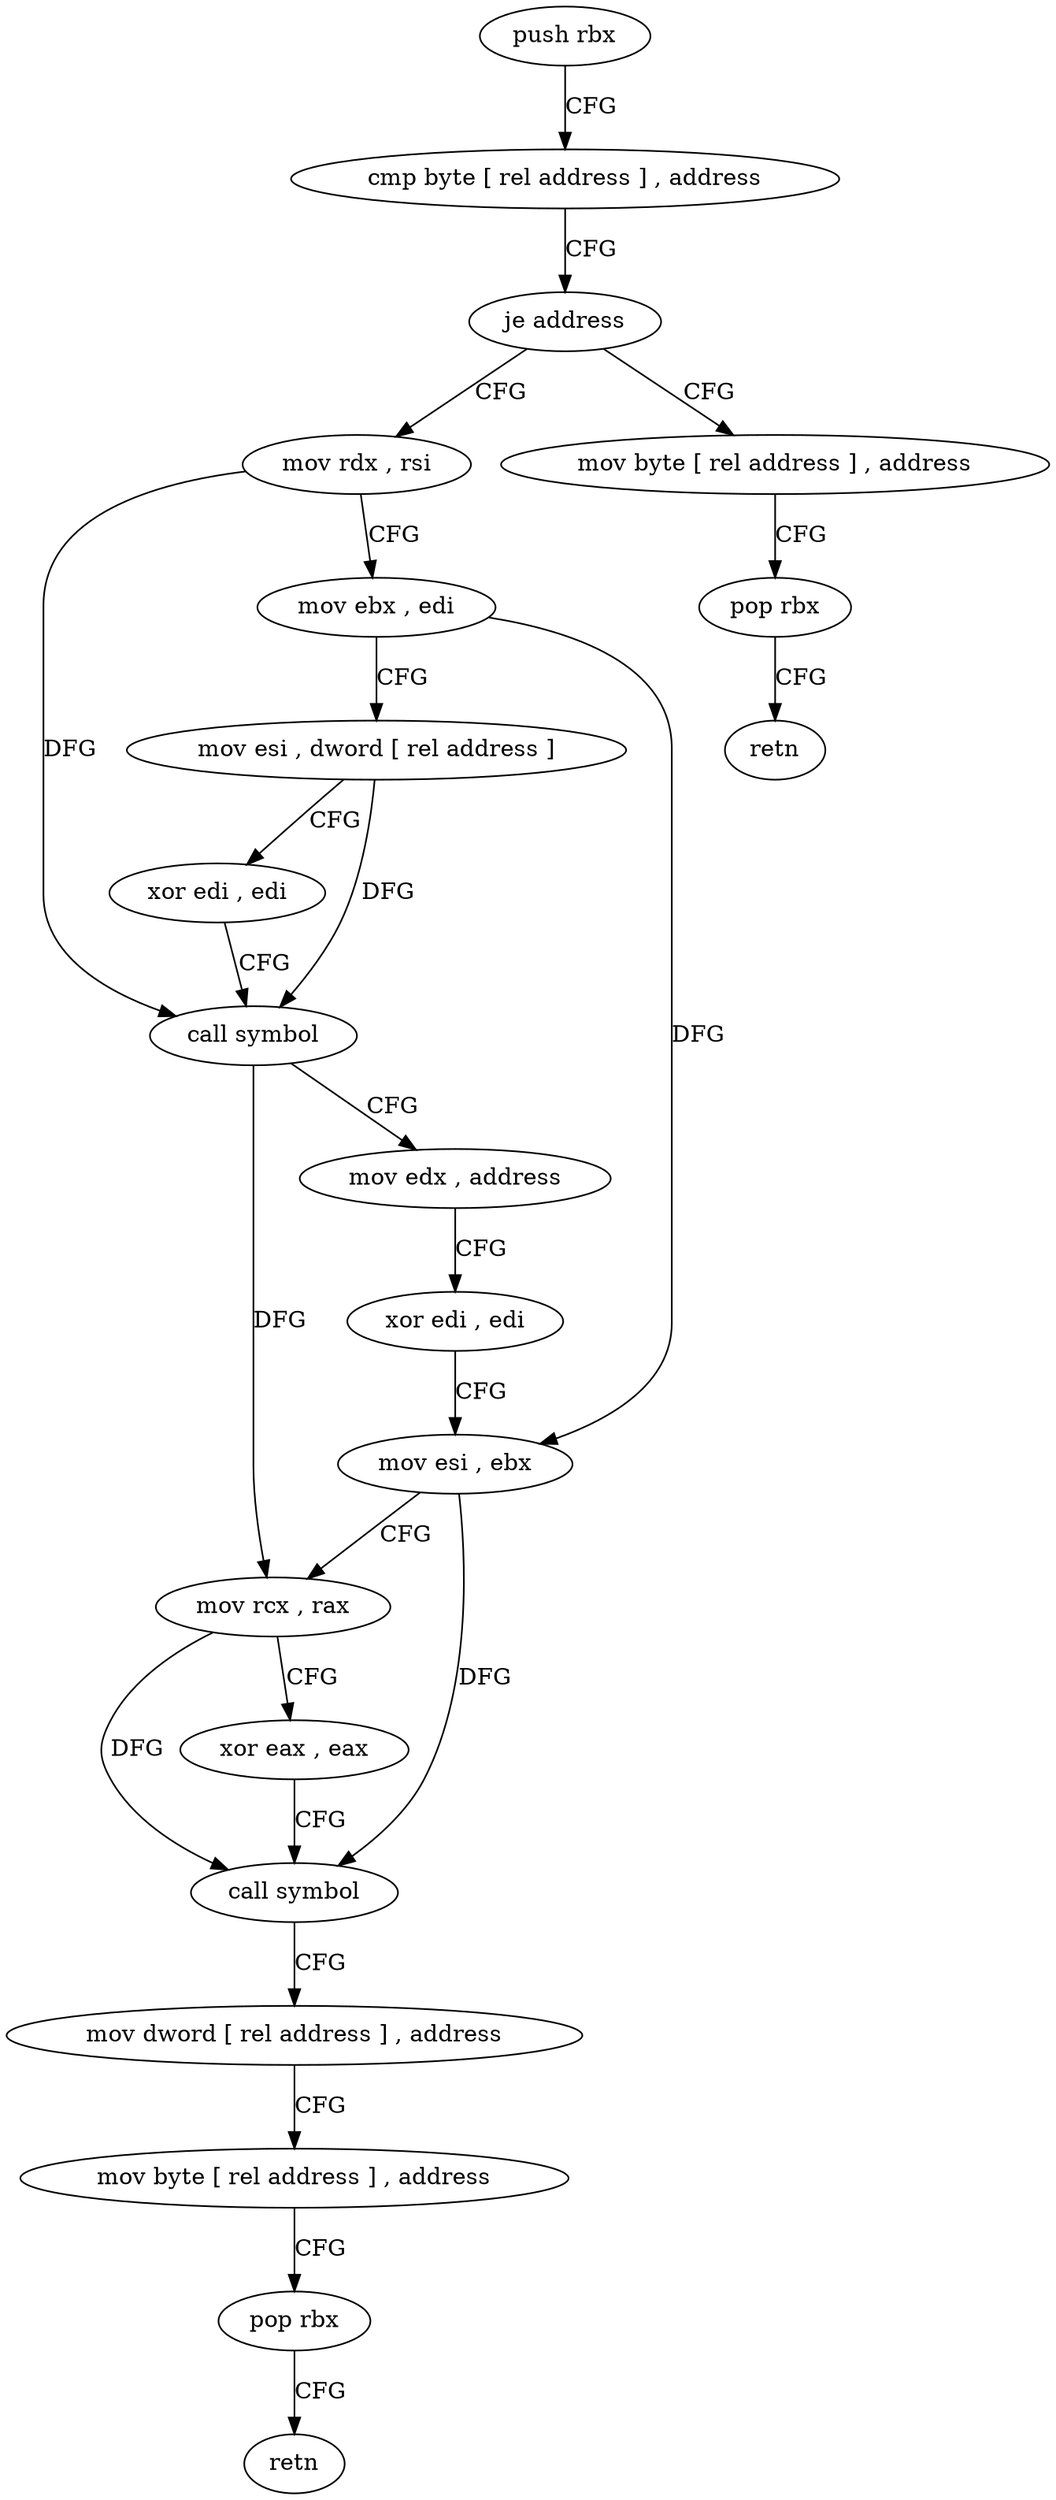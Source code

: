 digraph "func" {
"4229280" [label = "push rbx" ]
"4229281" [label = "cmp byte [ rel address ] , address" ]
"4229288" [label = "je address" ]
"4229299" [label = "mov rdx , rsi" ]
"4229290" [label = "mov byte [ rel address ] , address" ]
"4229302" [label = "mov ebx , edi" ]
"4229304" [label = "mov esi , dword [ rel address ]" ]
"4229310" [label = "xor edi , edi" ]
"4229312" [label = "call symbol" ]
"4229317" [label = "mov edx , address" ]
"4229322" [label = "xor edi , edi" ]
"4229324" [label = "mov esi , ebx" ]
"4229326" [label = "mov rcx , rax" ]
"4229329" [label = "xor eax , eax" ]
"4229331" [label = "call symbol" ]
"4229336" [label = "mov dword [ rel address ] , address" ]
"4229346" [label = "mov byte [ rel address ] , address" ]
"4229353" [label = "pop rbx" ]
"4229354" [label = "retn" ]
"4229297" [label = "pop rbx" ]
"4229298" [label = "retn" ]
"4229280" -> "4229281" [ label = "CFG" ]
"4229281" -> "4229288" [ label = "CFG" ]
"4229288" -> "4229299" [ label = "CFG" ]
"4229288" -> "4229290" [ label = "CFG" ]
"4229299" -> "4229302" [ label = "CFG" ]
"4229299" -> "4229312" [ label = "DFG" ]
"4229290" -> "4229297" [ label = "CFG" ]
"4229302" -> "4229304" [ label = "CFG" ]
"4229302" -> "4229324" [ label = "DFG" ]
"4229304" -> "4229310" [ label = "CFG" ]
"4229304" -> "4229312" [ label = "DFG" ]
"4229310" -> "4229312" [ label = "CFG" ]
"4229312" -> "4229317" [ label = "CFG" ]
"4229312" -> "4229326" [ label = "DFG" ]
"4229317" -> "4229322" [ label = "CFG" ]
"4229322" -> "4229324" [ label = "CFG" ]
"4229324" -> "4229326" [ label = "CFG" ]
"4229324" -> "4229331" [ label = "DFG" ]
"4229326" -> "4229329" [ label = "CFG" ]
"4229326" -> "4229331" [ label = "DFG" ]
"4229329" -> "4229331" [ label = "CFG" ]
"4229331" -> "4229336" [ label = "CFG" ]
"4229336" -> "4229346" [ label = "CFG" ]
"4229346" -> "4229353" [ label = "CFG" ]
"4229353" -> "4229354" [ label = "CFG" ]
"4229297" -> "4229298" [ label = "CFG" ]
}
